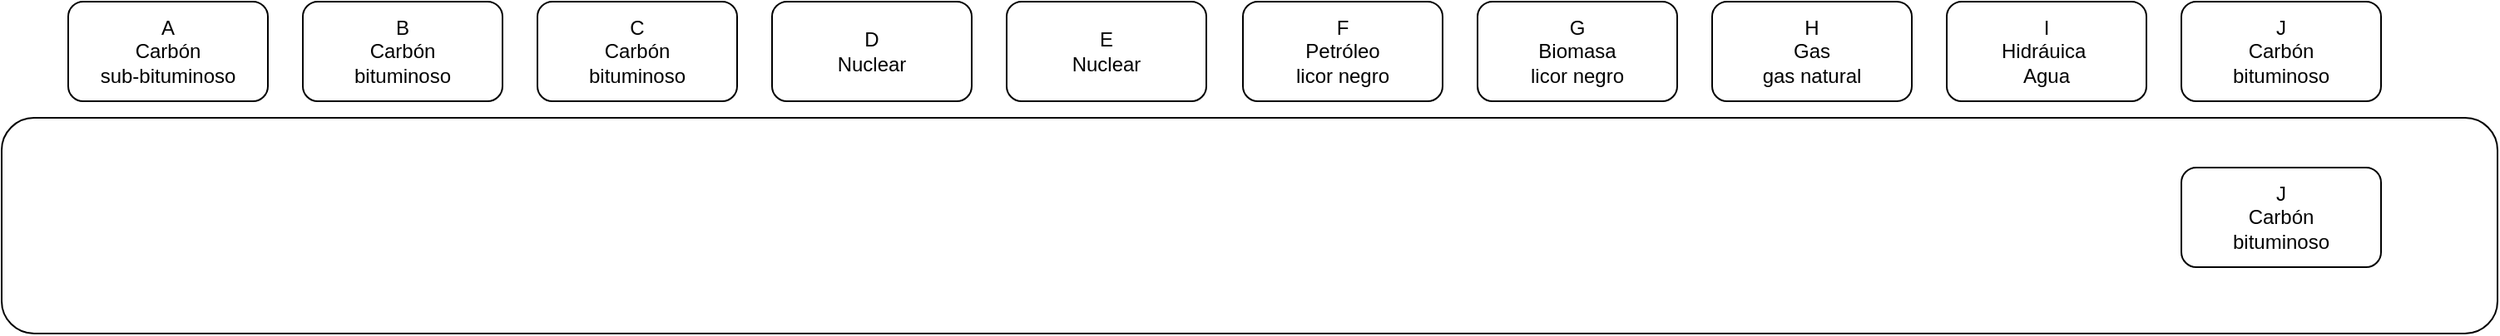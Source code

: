 <mxfile version="22.1.21" type="device">
  <diagram name="Page-1" id="bUG_ZIGa0ejmYu7qgl6q">
    <mxGraphModel dx="2595" dy="2193" grid="1" gridSize="10" guides="1" tooltips="1" connect="1" arrows="1" fold="1" page="1" pageScale="1" pageWidth="980" pageHeight="1390" math="0" shadow="0">
      <root>
        <mxCell id="0" />
        <mxCell id="1" parent="0" />
        <mxCell id="ummZqKJOf66ntcJbv5-0-1" value="A&lt;br style=&quot;border-color: var(--border-color);&quot;&gt;Carbón&lt;br style=&quot;border-color: var(--border-color);&quot;&gt;sub-bituminoso" style="rounded=1;whiteSpace=wrap;html=1;" vertex="1" parent="1">
          <mxGeometry x="-300" y="-190" width="120" height="60" as="geometry" />
        </mxCell>
        <mxCell id="ummZqKJOf66ntcJbv5-0-2" value="B&lt;br style=&quot;border-color: var(--border-color);&quot;&gt;Carbón &lt;br&gt;bituminoso" style="rounded=1;whiteSpace=wrap;html=1;" vertex="1" parent="1">
          <mxGeometry x="-159" y="-190" width="120" height="60" as="geometry" />
        </mxCell>
        <mxCell id="ummZqKJOf66ntcJbv5-0-3" value="C&lt;br style=&quot;border-color: var(--border-color);&quot;&gt;Carbón&lt;br style=&quot;border-color: var(--border-color);&quot;&gt;bituminoso" style="rounded=1;whiteSpace=wrap;html=1;" vertex="1" parent="1">
          <mxGeometry x="-18" y="-190" width="120" height="60" as="geometry" />
        </mxCell>
        <mxCell id="ummZqKJOf66ntcJbv5-0-4" value="D&lt;br&gt;Nuclear" style="rounded=1;whiteSpace=wrap;html=1;" vertex="1" parent="1">
          <mxGeometry x="123" y="-190" width="120" height="60" as="geometry" />
        </mxCell>
        <mxCell id="ummZqKJOf66ntcJbv5-0-5" value="E&lt;br style=&quot;border-color: var(--border-color);&quot;&gt;Nuclear" style="rounded=1;whiteSpace=wrap;html=1;" vertex="1" parent="1">
          <mxGeometry x="264" y="-190" width="120" height="60" as="geometry" />
        </mxCell>
        <mxCell id="ummZqKJOf66ntcJbv5-0-6" value="I&lt;br&gt;Hidráuica&amp;nbsp;&lt;br&gt;Agua" style="rounded=1;whiteSpace=wrap;html=1;" vertex="1" parent="1">
          <mxGeometry x="829" y="-190" width="120" height="60" as="geometry" />
        </mxCell>
        <mxCell id="ummZqKJOf66ntcJbv5-0-7" value="H&lt;br&gt;Gas&lt;br&gt;gas natural" style="rounded=1;whiteSpace=wrap;html=1;" vertex="1" parent="1">
          <mxGeometry x="688" y="-190" width="120" height="60" as="geometry" />
        </mxCell>
        <mxCell id="ummZqKJOf66ntcJbv5-0-8" value="F&lt;br&gt;Petróleo&lt;br&gt;licor negro" style="rounded=1;whiteSpace=wrap;html=1;" vertex="1" parent="1">
          <mxGeometry x="406" y="-190" width="120" height="60" as="geometry" />
        </mxCell>
        <mxCell id="ummZqKJOf66ntcJbv5-0-9" value="G&lt;br&gt;Biomasa&lt;br&gt;licor negro" style="rounded=1;whiteSpace=wrap;html=1;" vertex="1" parent="1">
          <mxGeometry x="547" y="-190" width="120" height="60" as="geometry" />
        </mxCell>
        <mxCell id="ummZqKJOf66ntcJbv5-0-10" value="J&lt;br&gt;Carbón&lt;br&gt;bituminoso" style="rounded=1;whiteSpace=wrap;html=1;" vertex="1" parent="1">
          <mxGeometry x="970" y="-190" width="120" height="60" as="geometry" />
        </mxCell>
        <mxCell id="ummZqKJOf66ntcJbv5-0-22" value="A&lt;br style=&quot;border-color: var(--border-color);&quot;&gt;Carbón&lt;br style=&quot;border-color: var(--border-color);&quot;&gt;sub-bituminoso" style="rounded=1;whiteSpace=wrap;html=1;" vertex="1" parent="1">
          <mxGeometry x="-300" y="-90" width="120" height="60" as="geometry" />
        </mxCell>
        <mxCell id="ummZqKJOf66ntcJbv5-0-23" value="B&lt;br style=&quot;border-color: var(--border-color);&quot;&gt;Carbón &lt;br&gt;bituminoso" style="rounded=1;whiteSpace=wrap;html=1;" vertex="1" parent="1">
          <mxGeometry x="-159" y="-90" width="120" height="60" as="geometry" />
        </mxCell>
        <mxCell id="ummZqKJOf66ntcJbv5-0-24" value="C&lt;br style=&quot;border-color: var(--border-color);&quot;&gt;Carbón&lt;br style=&quot;border-color: var(--border-color);&quot;&gt;bituminoso" style="rounded=1;whiteSpace=wrap;html=1;" vertex="1" parent="1">
          <mxGeometry x="-18" y="-90" width="120" height="60" as="geometry" />
        </mxCell>
        <mxCell id="ummZqKJOf66ntcJbv5-0-25" value="D&lt;br&gt;Nuclear" style="rounded=1;whiteSpace=wrap;html=1;" vertex="1" parent="1">
          <mxGeometry x="123" y="-90" width="120" height="60" as="geometry" />
        </mxCell>
        <mxCell id="ummZqKJOf66ntcJbv5-0-26" value="E&lt;br style=&quot;border-color: var(--border-color);&quot;&gt;Nuclear" style="rounded=1;whiteSpace=wrap;html=1;" vertex="1" parent="1">
          <mxGeometry x="264" y="-90" width="120" height="60" as="geometry" />
        </mxCell>
        <mxCell id="ummZqKJOf66ntcJbv5-0-27" value="I&lt;br&gt;Hidráuica&amp;nbsp;&lt;br&gt;Agua" style="rounded=1;whiteSpace=wrap;html=1;" vertex="1" parent="1">
          <mxGeometry x="829" y="-90" width="120" height="60" as="geometry" />
        </mxCell>
        <mxCell id="ummZqKJOf66ntcJbv5-0-28" value="H&lt;br&gt;Gas&lt;br&gt;gas natural" style="rounded=1;whiteSpace=wrap;html=1;" vertex="1" parent="1">
          <mxGeometry x="688" y="-90" width="120" height="60" as="geometry" />
        </mxCell>
        <mxCell id="ummZqKJOf66ntcJbv5-0-29" value="F&lt;br&gt;Petróleo&lt;br&gt;licor negro" style="rounded=1;whiteSpace=wrap;html=1;" vertex="1" parent="1">
          <mxGeometry x="406" y="-90" width="120" height="60" as="geometry" />
        </mxCell>
        <mxCell id="ummZqKJOf66ntcJbv5-0-30" value="G&lt;br&gt;Biomasa&lt;br&gt;licor negro" style="rounded=1;whiteSpace=wrap;html=1;" vertex="1" parent="1">
          <mxGeometry x="547" y="-90" width="120" height="60" as="geometry" />
        </mxCell>
        <mxCell id="ummZqKJOf66ntcJbv5-0-32" value="" style="rounded=1;whiteSpace=wrap;html=1;" vertex="1" parent="1">
          <mxGeometry x="-340" y="-120" width="1500" height="130" as="geometry" />
        </mxCell>
        <mxCell id="ummZqKJOf66ntcJbv5-0-31" value="J&lt;br&gt;Carbón&lt;br&gt;bituminoso" style="rounded=1;whiteSpace=wrap;html=1;" vertex="1" parent="1">
          <mxGeometry x="970" y="-90" width="120" height="60" as="geometry" />
        </mxCell>
      </root>
    </mxGraphModel>
  </diagram>
</mxfile>
